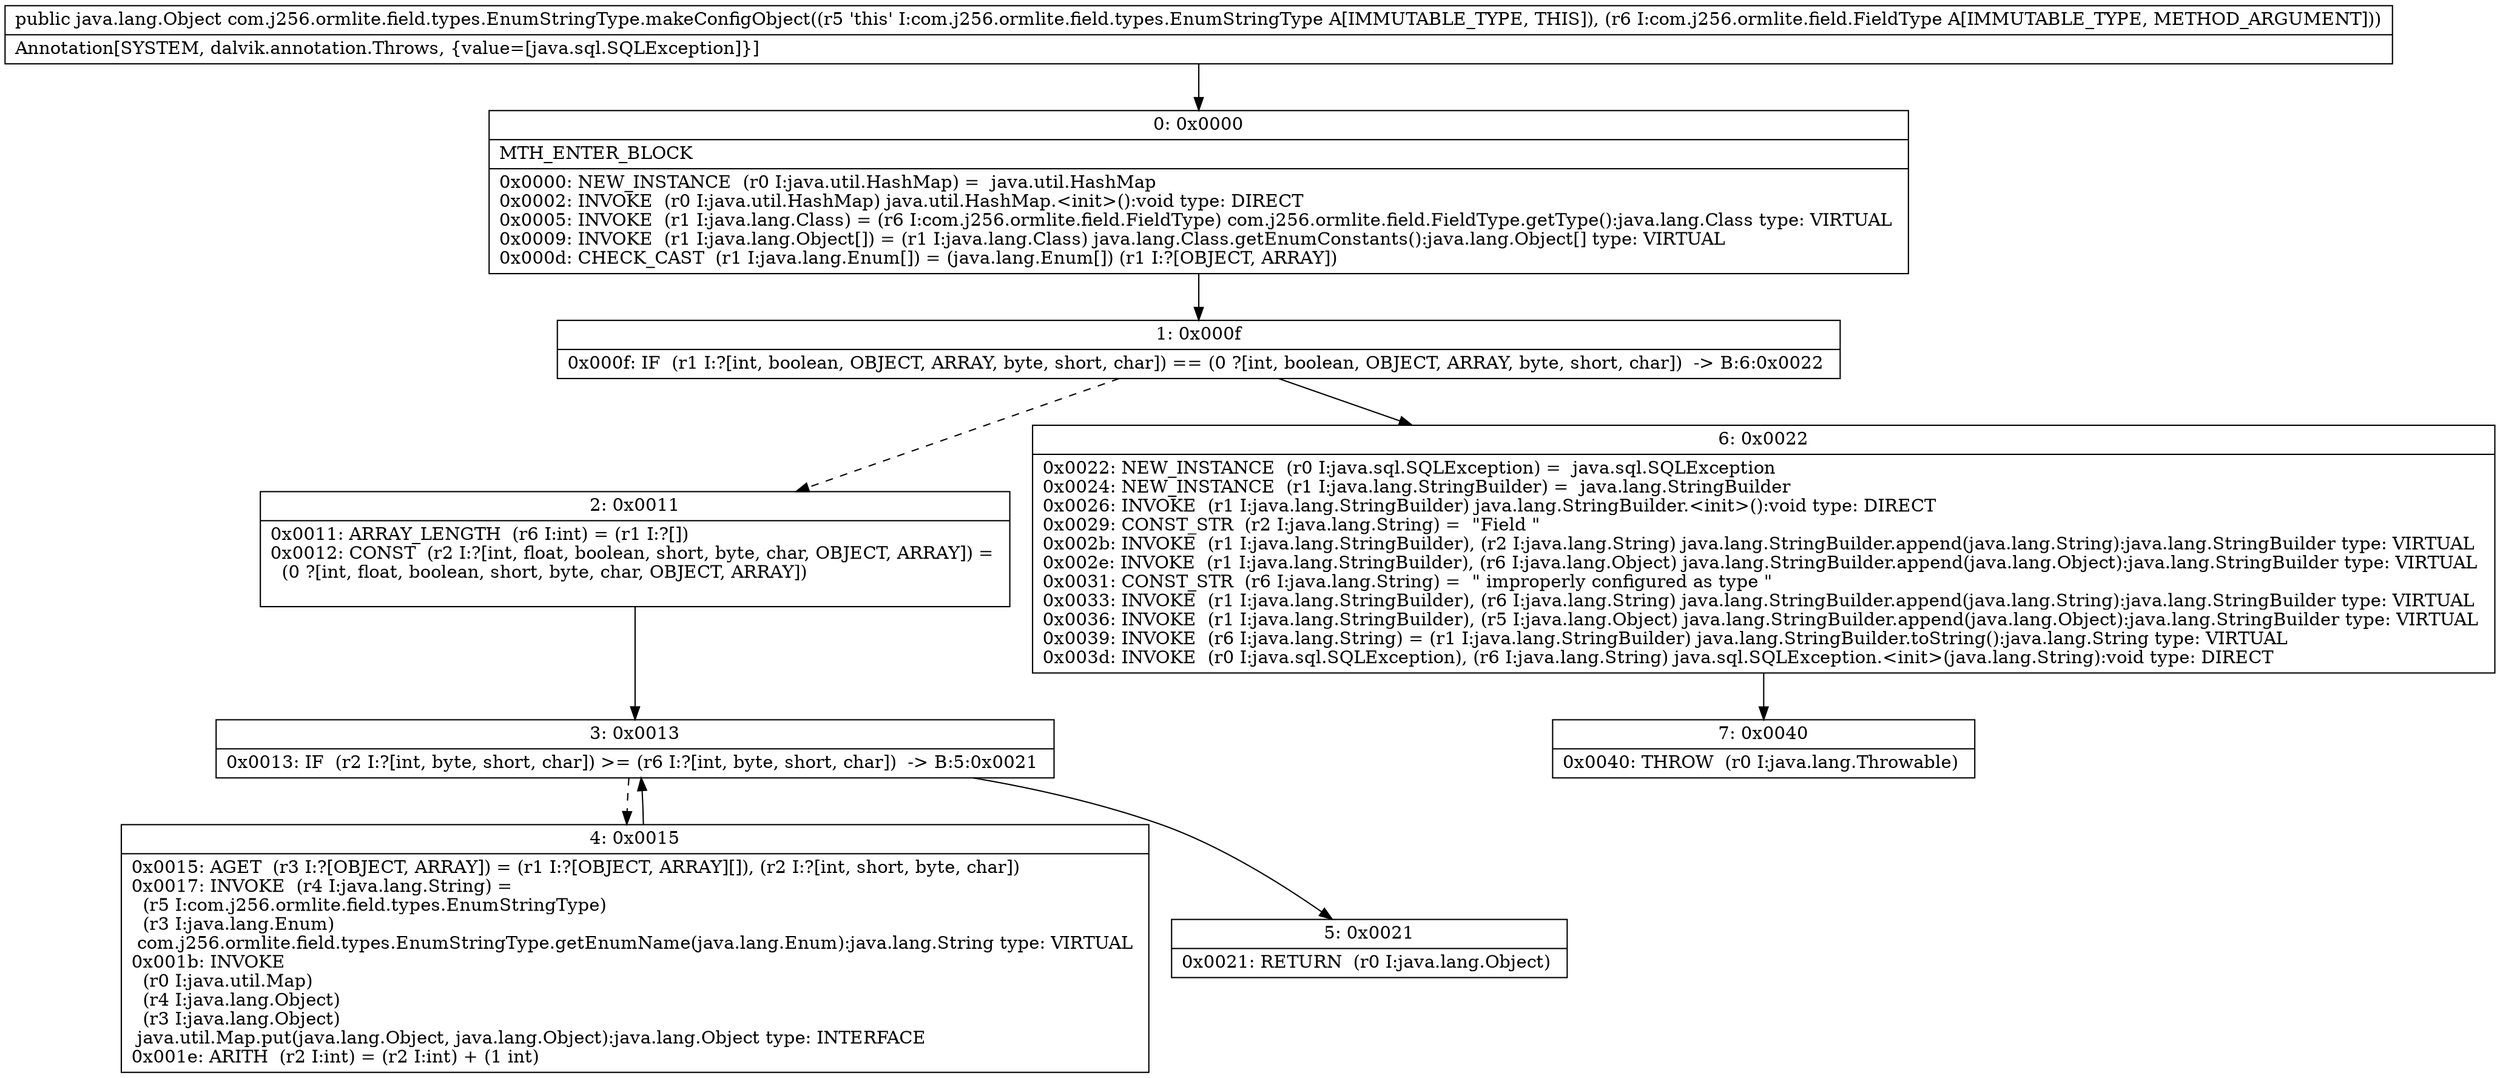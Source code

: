 digraph "CFG forcom.j256.ormlite.field.types.EnumStringType.makeConfigObject(Lcom\/j256\/ormlite\/field\/FieldType;)Ljava\/lang\/Object;" {
Node_0 [shape=record,label="{0\:\ 0x0000|MTH_ENTER_BLOCK\l|0x0000: NEW_INSTANCE  (r0 I:java.util.HashMap) =  java.util.HashMap \l0x0002: INVOKE  (r0 I:java.util.HashMap) java.util.HashMap.\<init\>():void type: DIRECT \l0x0005: INVOKE  (r1 I:java.lang.Class) = (r6 I:com.j256.ormlite.field.FieldType) com.j256.ormlite.field.FieldType.getType():java.lang.Class type: VIRTUAL \l0x0009: INVOKE  (r1 I:java.lang.Object[]) = (r1 I:java.lang.Class) java.lang.Class.getEnumConstants():java.lang.Object[] type: VIRTUAL \l0x000d: CHECK_CAST  (r1 I:java.lang.Enum[]) = (java.lang.Enum[]) (r1 I:?[OBJECT, ARRAY]) \l}"];
Node_1 [shape=record,label="{1\:\ 0x000f|0x000f: IF  (r1 I:?[int, boolean, OBJECT, ARRAY, byte, short, char]) == (0 ?[int, boolean, OBJECT, ARRAY, byte, short, char])  \-\> B:6:0x0022 \l}"];
Node_2 [shape=record,label="{2\:\ 0x0011|0x0011: ARRAY_LENGTH  (r6 I:int) = (r1 I:?[]) \l0x0012: CONST  (r2 I:?[int, float, boolean, short, byte, char, OBJECT, ARRAY]) = \l  (0 ?[int, float, boolean, short, byte, char, OBJECT, ARRAY])\l \l}"];
Node_3 [shape=record,label="{3\:\ 0x0013|0x0013: IF  (r2 I:?[int, byte, short, char]) \>= (r6 I:?[int, byte, short, char])  \-\> B:5:0x0021 \l}"];
Node_4 [shape=record,label="{4\:\ 0x0015|0x0015: AGET  (r3 I:?[OBJECT, ARRAY]) = (r1 I:?[OBJECT, ARRAY][]), (r2 I:?[int, short, byte, char]) \l0x0017: INVOKE  (r4 I:java.lang.String) = \l  (r5 I:com.j256.ormlite.field.types.EnumStringType)\l  (r3 I:java.lang.Enum)\l com.j256.ormlite.field.types.EnumStringType.getEnumName(java.lang.Enum):java.lang.String type: VIRTUAL \l0x001b: INVOKE  \l  (r0 I:java.util.Map)\l  (r4 I:java.lang.Object)\l  (r3 I:java.lang.Object)\l java.util.Map.put(java.lang.Object, java.lang.Object):java.lang.Object type: INTERFACE \l0x001e: ARITH  (r2 I:int) = (r2 I:int) + (1 int) \l}"];
Node_5 [shape=record,label="{5\:\ 0x0021|0x0021: RETURN  (r0 I:java.lang.Object) \l}"];
Node_6 [shape=record,label="{6\:\ 0x0022|0x0022: NEW_INSTANCE  (r0 I:java.sql.SQLException) =  java.sql.SQLException \l0x0024: NEW_INSTANCE  (r1 I:java.lang.StringBuilder) =  java.lang.StringBuilder \l0x0026: INVOKE  (r1 I:java.lang.StringBuilder) java.lang.StringBuilder.\<init\>():void type: DIRECT \l0x0029: CONST_STR  (r2 I:java.lang.String) =  \"Field \" \l0x002b: INVOKE  (r1 I:java.lang.StringBuilder), (r2 I:java.lang.String) java.lang.StringBuilder.append(java.lang.String):java.lang.StringBuilder type: VIRTUAL \l0x002e: INVOKE  (r1 I:java.lang.StringBuilder), (r6 I:java.lang.Object) java.lang.StringBuilder.append(java.lang.Object):java.lang.StringBuilder type: VIRTUAL \l0x0031: CONST_STR  (r6 I:java.lang.String) =  \" improperly configured as type \" \l0x0033: INVOKE  (r1 I:java.lang.StringBuilder), (r6 I:java.lang.String) java.lang.StringBuilder.append(java.lang.String):java.lang.StringBuilder type: VIRTUAL \l0x0036: INVOKE  (r1 I:java.lang.StringBuilder), (r5 I:java.lang.Object) java.lang.StringBuilder.append(java.lang.Object):java.lang.StringBuilder type: VIRTUAL \l0x0039: INVOKE  (r6 I:java.lang.String) = (r1 I:java.lang.StringBuilder) java.lang.StringBuilder.toString():java.lang.String type: VIRTUAL \l0x003d: INVOKE  (r0 I:java.sql.SQLException), (r6 I:java.lang.String) java.sql.SQLException.\<init\>(java.lang.String):void type: DIRECT \l}"];
Node_7 [shape=record,label="{7\:\ 0x0040|0x0040: THROW  (r0 I:java.lang.Throwable) \l}"];
MethodNode[shape=record,label="{public java.lang.Object com.j256.ormlite.field.types.EnumStringType.makeConfigObject((r5 'this' I:com.j256.ormlite.field.types.EnumStringType A[IMMUTABLE_TYPE, THIS]), (r6 I:com.j256.ormlite.field.FieldType A[IMMUTABLE_TYPE, METHOD_ARGUMENT]))  | Annotation[SYSTEM, dalvik.annotation.Throws, \{value=[java.sql.SQLException]\}]\l}"];
MethodNode -> Node_0;
Node_0 -> Node_1;
Node_1 -> Node_2[style=dashed];
Node_1 -> Node_6;
Node_2 -> Node_3;
Node_3 -> Node_4[style=dashed];
Node_3 -> Node_5;
Node_4 -> Node_3;
Node_6 -> Node_7;
}

